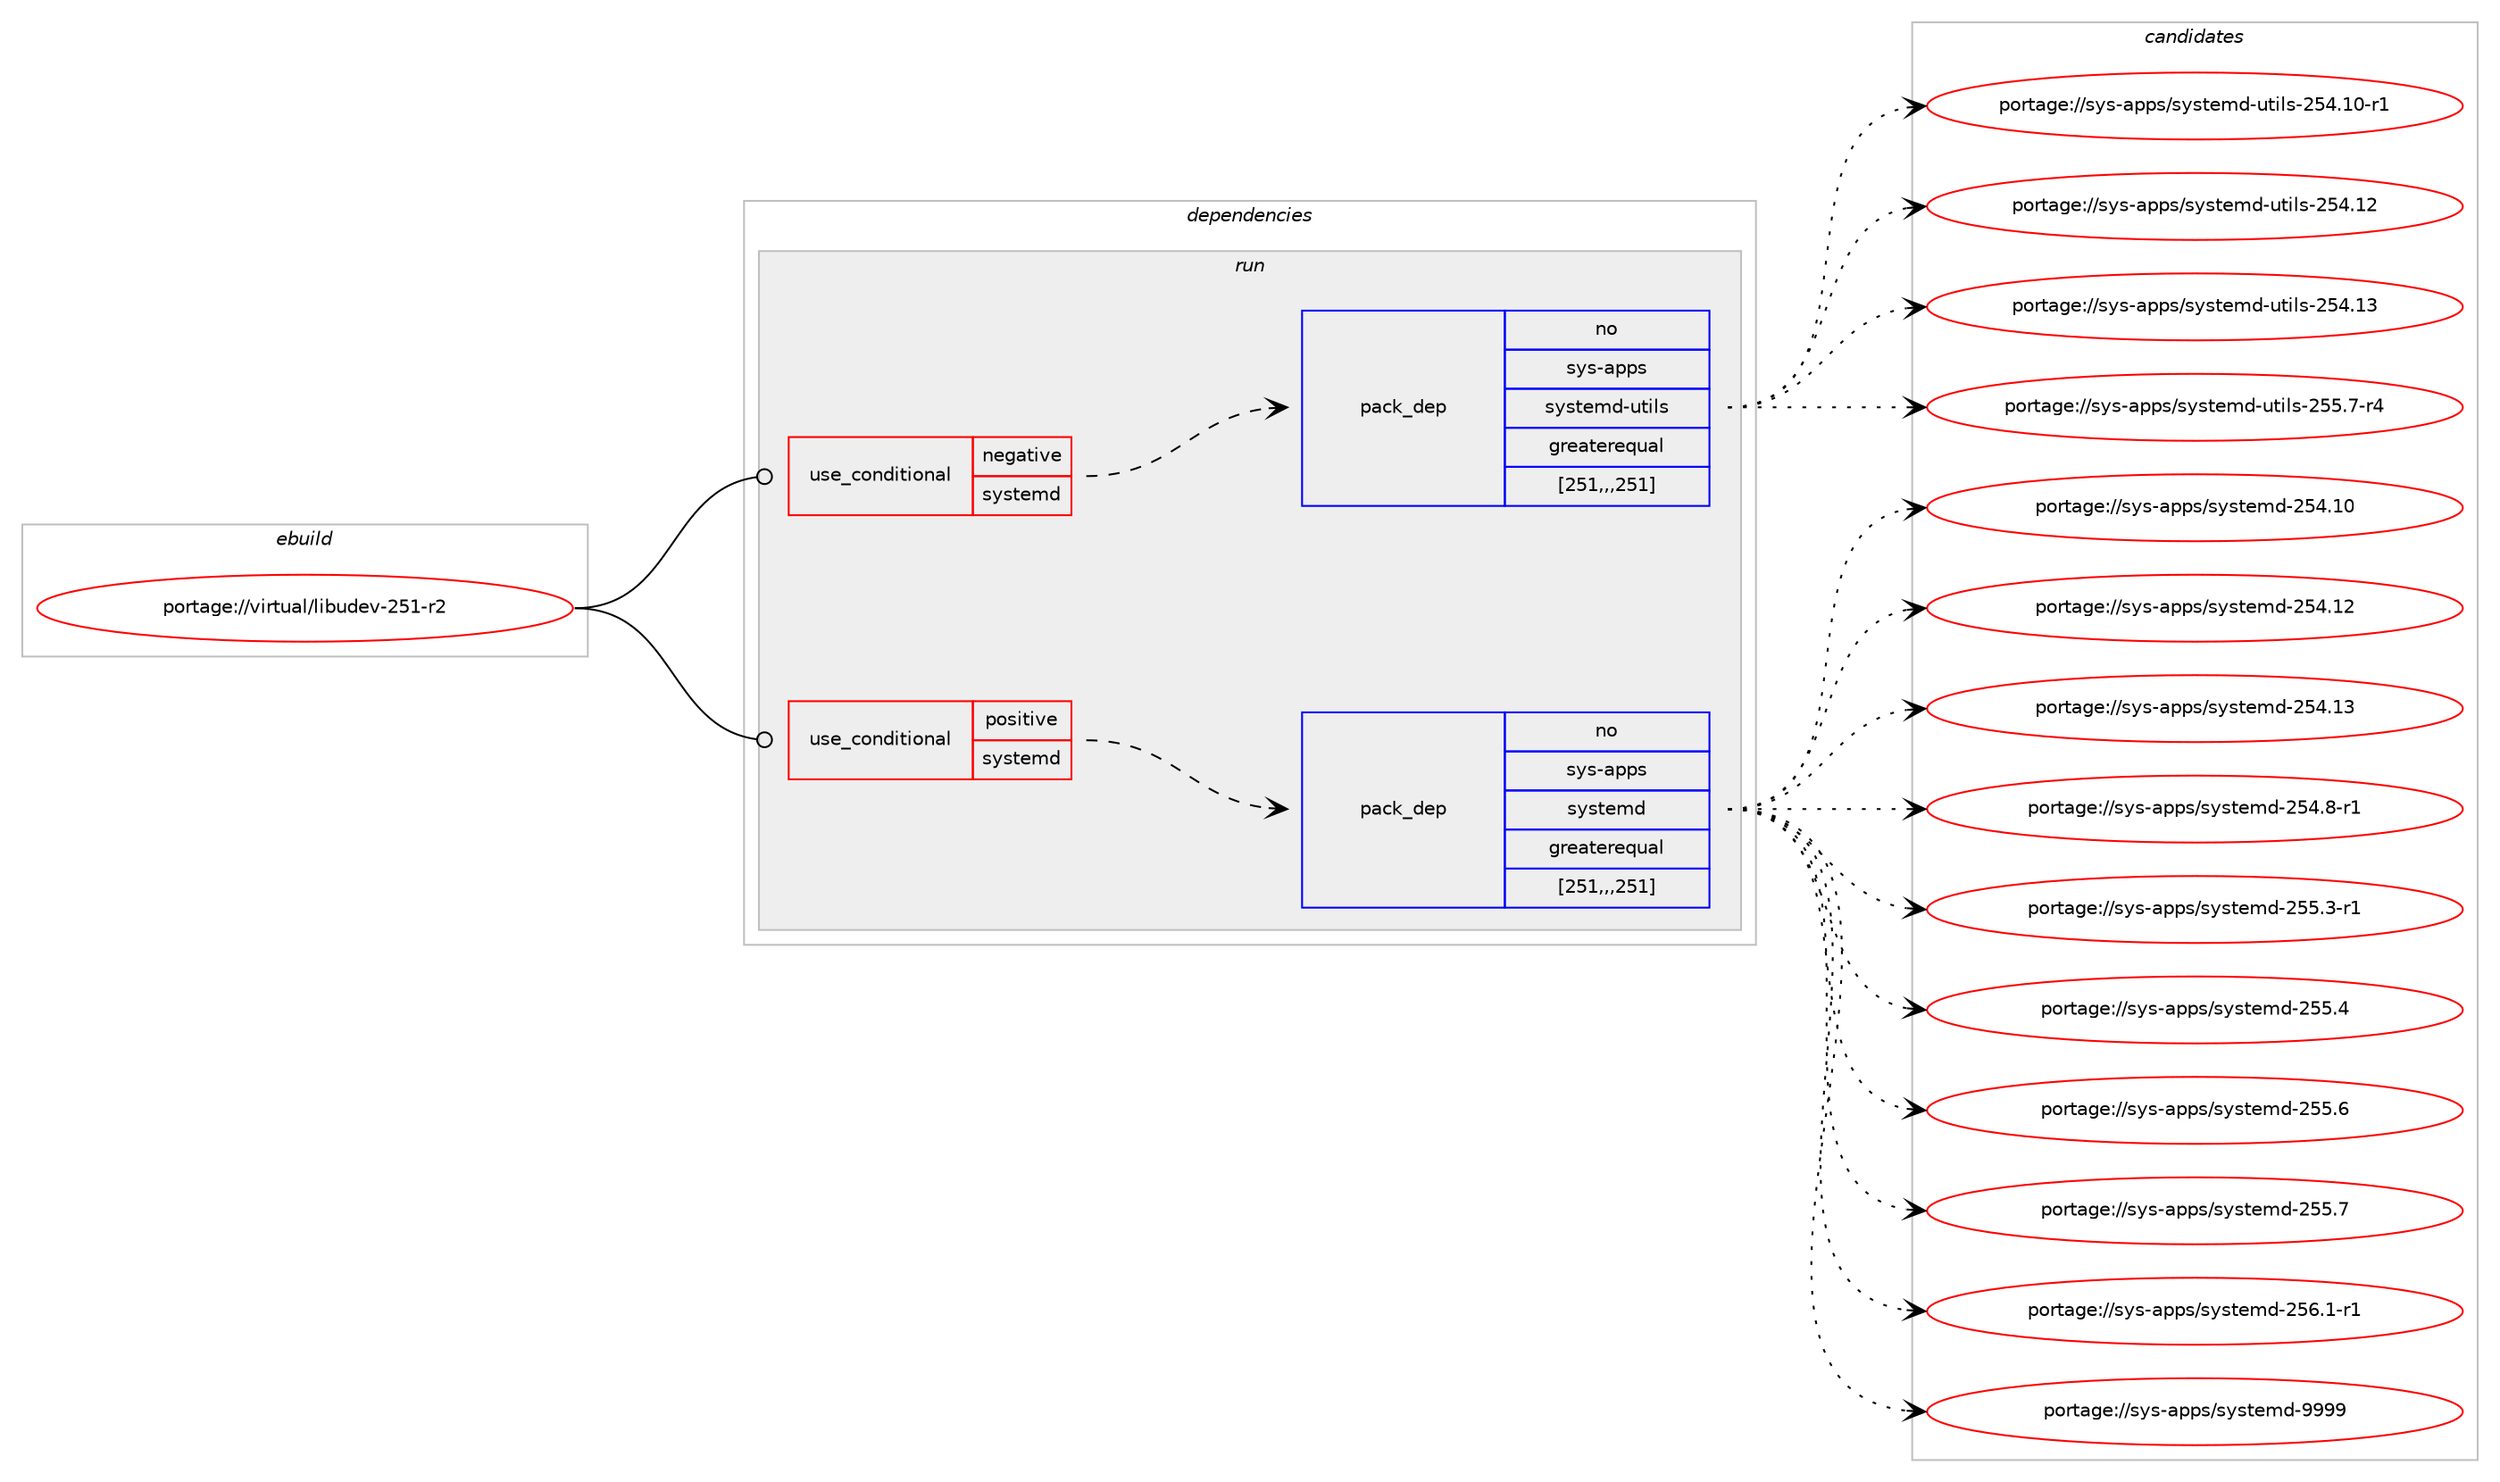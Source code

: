 digraph prolog {

# *************
# Graph options
# *************

newrank=true;
concentrate=true;
compound=true;
graph [rankdir=LR,fontname=Helvetica,fontsize=10,ranksep=1.5];#, ranksep=2.5, nodesep=0.2];
edge  [arrowhead=vee];
node  [fontname=Helvetica,fontsize=10];

# **********
# The ebuild
# **********

subgraph cluster_leftcol {
color=gray;
rank=same;
label=<<i>ebuild</i>>;
id [label="portage://virtual/libudev-251-r2", color=red, width=4, href="../virtual/libudev-251-r2.svg"];
}

# ****************
# The dependencies
# ****************

subgraph cluster_midcol {
color=gray;
label=<<i>dependencies</i>>;
subgraph cluster_compile {
fillcolor="#eeeeee";
style=filled;
label=<<i>compile</i>>;
}
subgraph cluster_compileandrun {
fillcolor="#eeeeee";
style=filled;
label=<<i>compile and run</i>>;
}
subgraph cluster_run {
fillcolor="#eeeeee";
style=filled;
label=<<i>run</i>>;
subgraph cond115830 {
dependency434216 [label=<<TABLE BORDER="0" CELLBORDER="1" CELLSPACING="0" CELLPADDING="4"><TR><TD ROWSPAN="3" CELLPADDING="10">use_conditional</TD></TR><TR><TD>negative</TD></TR><TR><TD>systemd</TD></TR></TABLE>>, shape=none, color=red];
subgraph pack315387 {
dependency434217 [label=<<TABLE BORDER="0" CELLBORDER="1" CELLSPACING="0" CELLPADDING="4" WIDTH="220"><TR><TD ROWSPAN="6" CELLPADDING="30">pack_dep</TD></TR><TR><TD WIDTH="110">no</TD></TR><TR><TD>sys-apps</TD></TR><TR><TD>systemd-utils</TD></TR><TR><TD>greaterequal</TD></TR><TR><TD>[251,,,251]</TD></TR></TABLE>>, shape=none, color=blue];
}
dependency434216:e -> dependency434217:w [weight=20,style="dashed",arrowhead="vee"];
}
id:e -> dependency434216:w [weight=20,style="solid",arrowhead="odot"];
subgraph cond115831 {
dependency434218 [label=<<TABLE BORDER="0" CELLBORDER="1" CELLSPACING="0" CELLPADDING="4"><TR><TD ROWSPAN="3" CELLPADDING="10">use_conditional</TD></TR><TR><TD>positive</TD></TR><TR><TD>systemd</TD></TR></TABLE>>, shape=none, color=red];
subgraph pack315388 {
dependency434219 [label=<<TABLE BORDER="0" CELLBORDER="1" CELLSPACING="0" CELLPADDING="4" WIDTH="220"><TR><TD ROWSPAN="6" CELLPADDING="30">pack_dep</TD></TR><TR><TD WIDTH="110">no</TD></TR><TR><TD>sys-apps</TD></TR><TR><TD>systemd</TD></TR><TR><TD>greaterequal</TD></TR><TR><TD>[251,,,251]</TD></TR></TABLE>>, shape=none, color=blue];
}
dependency434218:e -> dependency434219:w [weight=20,style="dashed",arrowhead="vee"];
}
id:e -> dependency434218:w [weight=20,style="solid",arrowhead="odot"];
}
}

# **************
# The candidates
# **************

subgraph cluster_choices {
rank=same;
color=gray;
label=<<i>candidates</i>>;

subgraph choice315387 {
color=black;
nodesep=1;
choice11512111545971121121154711512111511610110910045117116105108115455053524649484511449 [label="portage://sys-apps/systemd-utils-254.10-r1", color=red, width=4,href="../sys-apps/systemd-utils-254.10-r1.svg"];
choice1151211154597112112115471151211151161011091004511711610510811545505352464950 [label="portage://sys-apps/systemd-utils-254.12", color=red, width=4,href="../sys-apps/systemd-utils-254.12.svg"];
choice1151211154597112112115471151211151161011091004511711610510811545505352464951 [label="portage://sys-apps/systemd-utils-254.13", color=red, width=4,href="../sys-apps/systemd-utils-254.13.svg"];
choice115121115459711211211547115121115116101109100451171161051081154550535346554511452 [label="portage://sys-apps/systemd-utils-255.7-r4", color=red, width=4,href="../sys-apps/systemd-utils-255.7-r4.svg"];
dependency434217:e -> choice11512111545971121121154711512111511610110910045117116105108115455053524649484511449:w [style=dotted,weight="100"];
dependency434217:e -> choice1151211154597112112115471151211151161011091004511711610510811545505352464950:w [style=dotted,weight="100"];
dependency434217:e -> choice1151211154597112112115471151211151161011091004511711610510811545505352464951:w [style=dotted,weight="100"];
dependency434217:e -> choice115121115459711211211547115121115116101109100451171161051081154550535346554511452:w [style=dotted,weight="100"];
}
subgraph choice315388 {
color=black;
nodesep=1;
choice11512111545971121121154711512111511610110910045505352464948 [label="portage://sys-apps/systemd-254.10", color=red, width=4,href="../sys-apps/systemd-254.10.svg"];
choice11512111545971121121154711512111511610110910045505352464950 [label="portage://sys-apps/systemd-254.12", color=red, width=4,href="../sys-apps/systemd-254.12.svg"];
choice11512111545971121121154711512111511610110910045505352464951 [label="portage://sys-apps/systemd-254.13", color=red, width=4,href="../sys-apps/systemd-254.13.svg"];
choice1151211154597112112115471151211151161011091004550535246564511449 [label="portage://sys-apps/systemd-254.8-r1", color=red, width=4,href="../sys-apps/systemd-254.8-r1.svg"];
choice1151211154597112112115471151211151161011091004550535346514511449 [label="portage://sys-apps/systemd-255.3-r1", color=red, width=4,href="../sys-apps/systemd-255.3-r1.svg"];
choice115121115459711211211547115121115116101109100455053534652 [label="portage://sys-apps/systemd-255.4", color=red, width=4,href="../sys-apps/systemd-255.4.svg"];
choice115121115459711211211547115121115116101109100455053534654 [label="portage://sys-apps/systemd-255.6", color=red, width=4,href="../sys-apps/systemd-255.6.svg"];
choice115121115459711211211547115121115116101109100455053534655 [label="portage://sys-apps/systemd-255.7", color=red, width=4,href="../sys-apps/systemd-255.7.svg"];
choice1151211154597112112115471151211151161011091004550535446494511449 [label="portage://sys-apps/systemd-256.1-r1", color=red, width=4,href="../sys-apps/systemd-256.1-r1.svg"];
choice1151211154597112112115471151211151161011091004557575757 [label="portage://sys-apps/systemd-9999", color=red, width=4,href="../sys-apps/systemd-9999.svg"];
dependency434219:e -> choice11512111545971121121154711512111511610110910045505352464948:w [style=dotted,weight="100"];
dependency434219:e -> choice11512111545971121121154711512111511610110910045505352464950:w [style=dotted,weight="100"];
dependency434219:e -> choice11512111545971121121154711512111511610110910045505352464951:w [style=dotted,weight="100"];
dependency434219:e -> choice1151211154597112112115471151211151161011091004550535246564511449:w [style=dotted,weight="100"];
dependency434219:e -> choice1151211154597112112115471151211151161011091004550535346514511449:w [style=dotted,weight="100"];
dependency434219:e -> choice115121115459711211211547115121115116101109100455053534652:w [style=dotted,weight="100"];
dependency434219:e -> choice115121115459711211211547115121115116101109100455053534654:w [style=dotted,weight="100"];
dependency434219:e -> choice115121115459711211211547115121115116101109100455053534655:w [style=dotted,weight="100"];
dependency434219:e -> choice1151211154597112112115471151211151161011091004550535446494511449:w [style=dotted,weight="100"];
dependency434219:e -> choice1151211154597112112115471151211151161011091004557575757:w [style=dotted,weight="100"];
}
}

}
